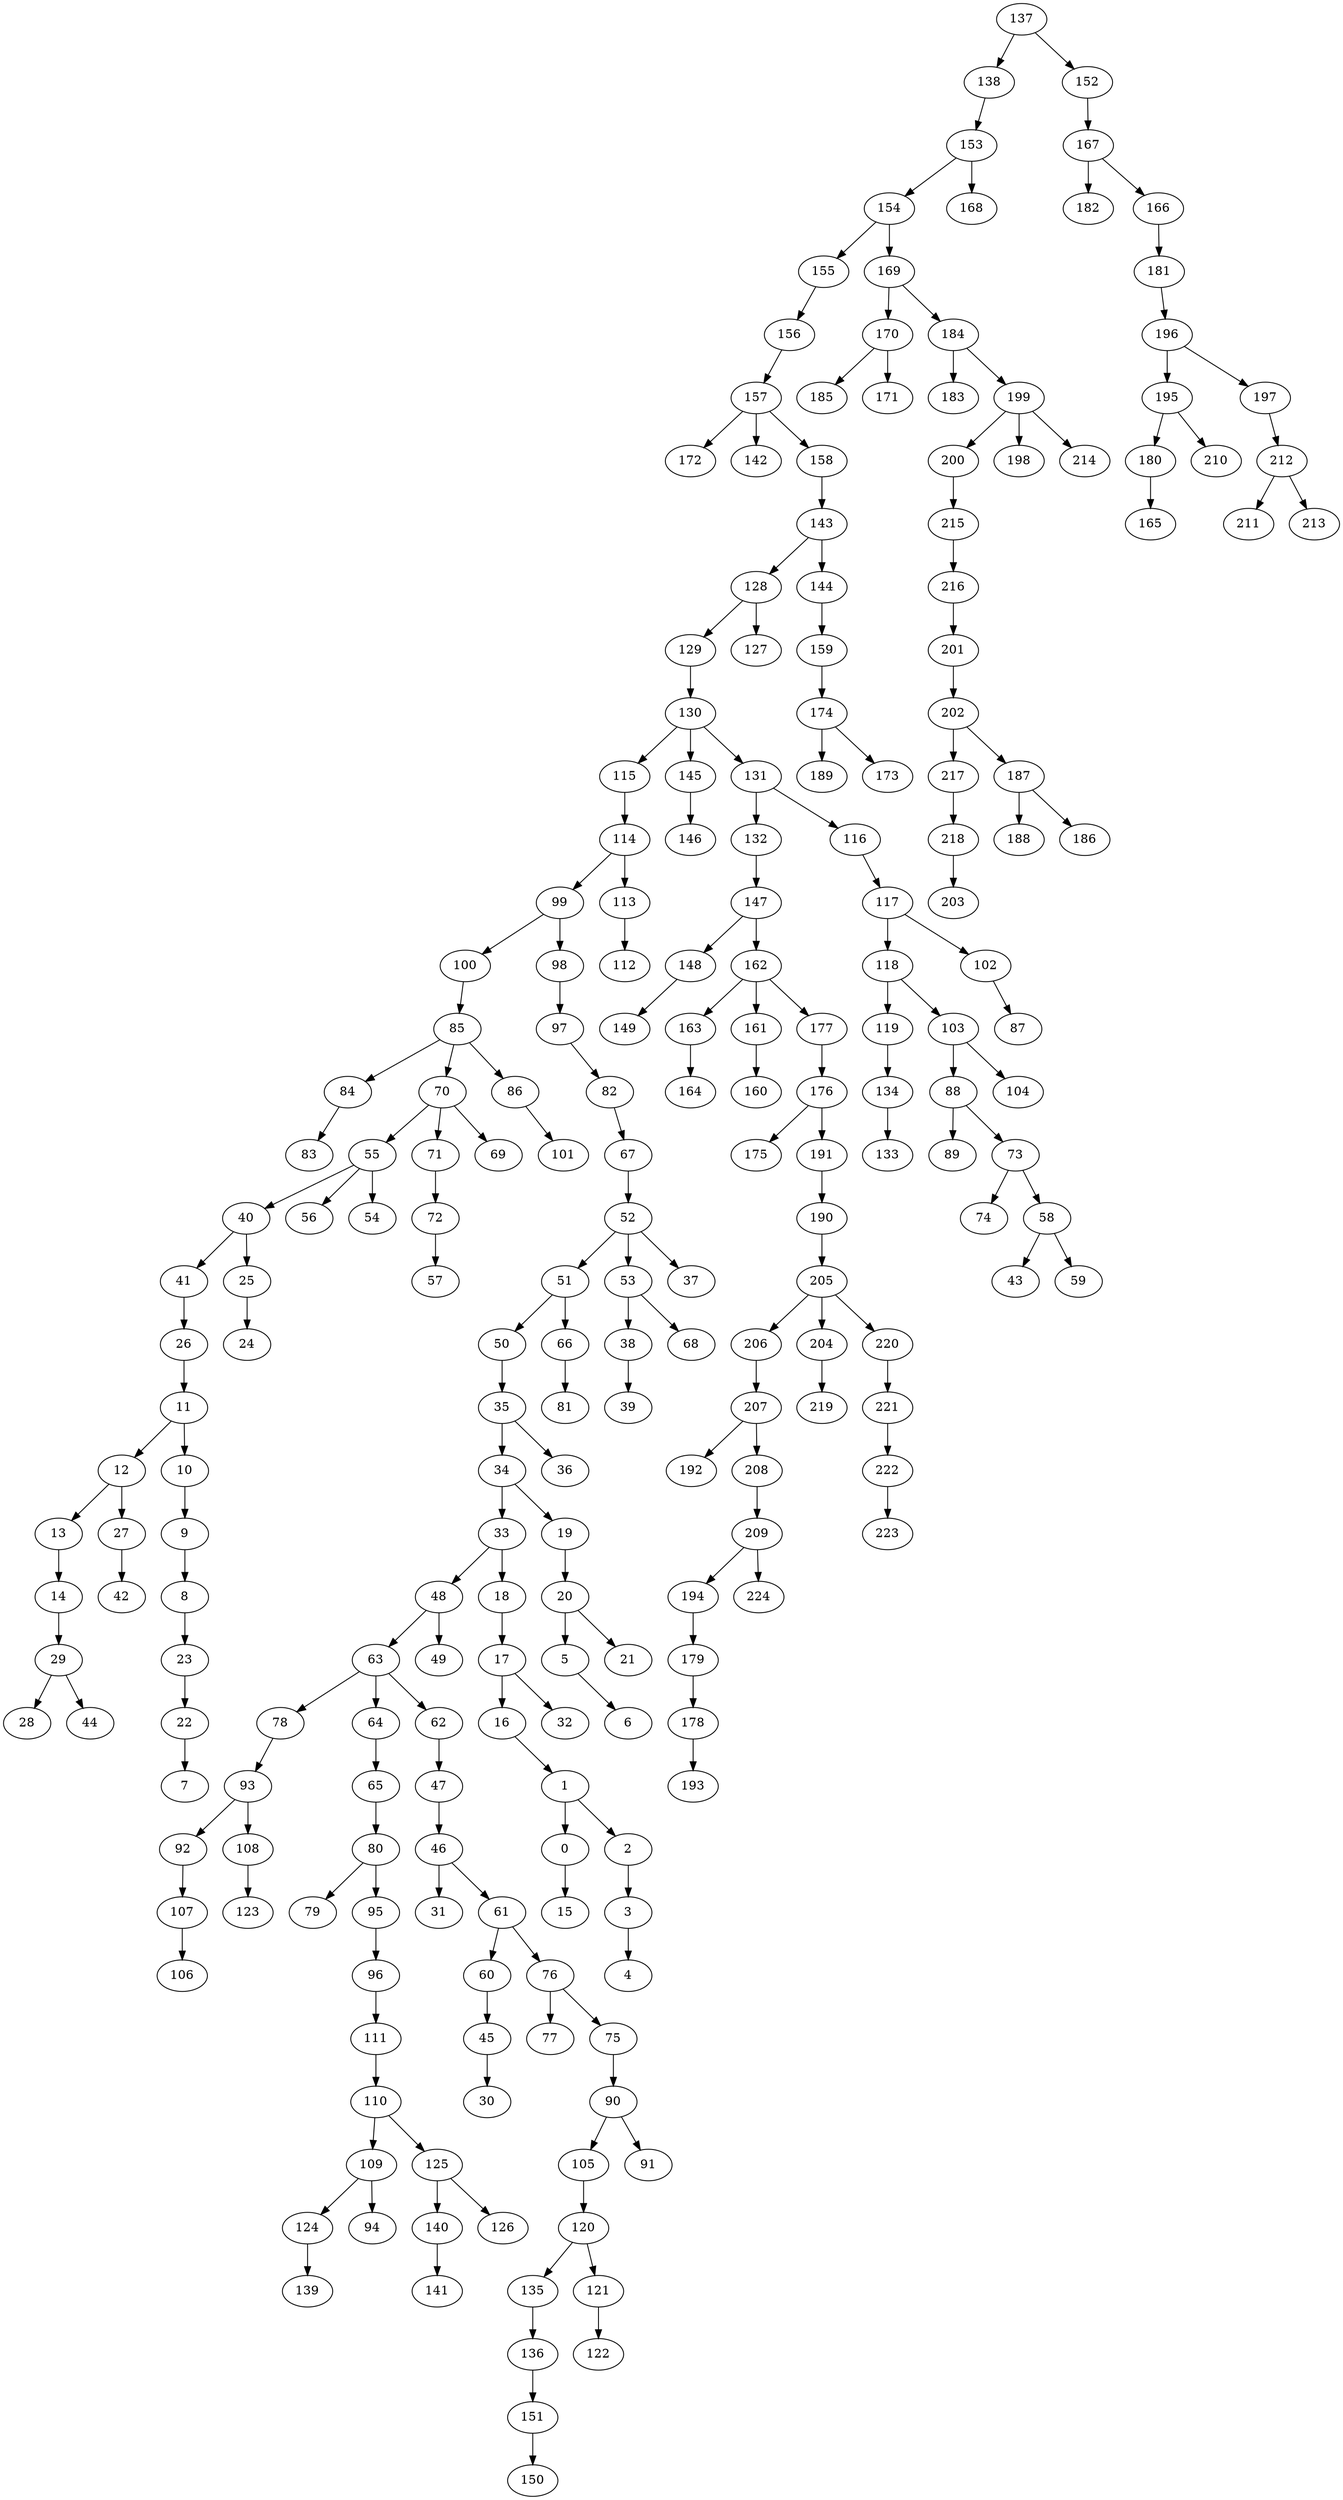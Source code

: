 digraph my_graph {
137 [label=137]
138 [label=138]
152 [label=152]
167 [label=167]
182 [label=182]
153 [label=153]
154 [label=154]
155 [label=155]
169 [label=169]
170 [label=170]
185 [label=185]
168 [label=168]
156 [label=156]
157 [label=157]
172 [label=172]
142 [label=142]
158 [label=158]
143 [label=143]
128 [label=128]
129 [label=129]
130 [label=130]
115 [label=115]
114 [label=114]
99 [label=99]
100 [label=100]
85 [label=85]
84 [label=84]
70 [label=70]
55 [label=55]
40 [label=40]
56 [label=56]
86 [label=86]
101 [label=101]
145 [label=145]
146 [label=146]
54 [label=54]
131 [label=131]
132 [label=132]
147 [label=147]
41 [label=41]
26 [label=26]
11 [label=11]
12 [label=12]
13 [label=13]
71 [label=71]
72 [label=72]
10 [label=10]
27 [label=27]
42 [label=42]
113 [label=113]
112 [label=112]
144 [label=144]
98 [label=98]
97 [label=97]
82 [label=82]
67 [label=67]
52 [label=52]
51 [label=51]
53 [label=53]
50 [label=50]
38 [label=38]
35 [label=35]
34 [label=34]
33 [label=33]
48 [label=48]
63 [label=63]
78 [label=78]
93 [label=93]
92 [label=92]
108 [label=108]
36 [label=36]
107 [label=107]
106 [label=106]
19 [label=19]
20 [label=20]
5 [label=5]
49 [label=49]
64 [label=64]
18 [label=18]
62 [label=62]
47 [label=47]
116 [label=116]
117 [label=117]
118 [label=118]
119 [label=119]
134 [label=134]
103 [label=103]
88 [label=88]
89 [label=89]
133 [label=133]
6 [label=6]
17 [label=17]
16 [label=16]
1 [label=1]
0 [label=0]
2 [label=2]
3 [label=3]
32 [label=32]
4 [label=4]
46 [label=46]
31 [label=31]
61 [label=61]
60 [label=60]
45 [label=45]
76 [label=76]
77 [label=77]
75 [label=75]
90 [label=90]
105 [label=105]
159 [label=159]
184 [label=184]
183 [label=183]
199 [label=199]
200 [label=200]
198 [label=198]
30 [label=30]
68 [label=68]
91 [label=91]
65 [label=65]
57 [label=57]
21 [label=21]
69 [label=69]
102 [label=102]
87 [label=87]
120 [label=120]
135 [label=135]
136 [label=136]
121 [label=121]
122 [label=122]
73 [label=73]
74 [label=74]
58 [label=58]
43 [label=43]
59 [label=59]
14 [label=14]
29 [label=29]
28 [label=28]
148 [label=148]
149 [label=149]
171 [label=171]
15 [label=15]
44 [label=44]
25 [label=25]
80 [label=80]
79 [label=79]
39 [label=39]
95 [label=95]
96 [label=96]
111 [label=111]
110 [label=110]
109 [label=109]
124 [label=124]
139 [label=139]
94 [label=94]
125 [label=125]
140 [label=140]
126 [label=126]
141 [label=141]
83 [label=83]
151 [label=151]
150 [label=150]
166 [label=166]
181 [label=181]
196 [label=196]
195 [label=195]
180 [label=180]
197 [label=197]
212 [label=212]
211 [label=211]
213 [label=213]
165 [label=165]
162 [label=162]
163 [label=163]
164 [label=164]
161 [label=161]
177 [label=177]
176 [label=176]
175 [label=175]
191 [label=191]
190 [label=190]
205 [label=205]
206 [label=206]
204 [label=204]
219 [label=219]
220 [label=220]
207 [label=207]
192 [label=192]
208 [label=208]
209 [label=209]
194 [label=194]
179 [label=179]
178 [label=178]
193 [label=193]
224 [label=224]
221 [label=221]
222 [label=222]
223 [label=223]
174 [label=174]
189 [label=189]
160 [label=160]
9 [label=9]
8 [label=8]
23 [label=23]
22 [label=22]
7 [label=7]
37 [label=37]
173 [label=173]
66 [label=66]
81 [label=81]
123 [label=123]
215 [label=215]
216 [label=216]
201 [label=201]
202 [label=202]
217 [label=217]
218 [label=218]
203 [label=203]
187 [label=187]
188 [label=188]
186 [label=186]
24 [label=24]
127 [label=127]
104 [label=104]
214 [label=214]
210 [label=210]
137->138
137->152
152->167
167->182
138->153
153->154
154->155
154->169
169->170
170->185
153->168
155->156
156->157
157->172
157->142
157->158
158->143
143->128
128->129
129->130
130->115
115->114
114->99
99->100
100->85
85->84
85->70
70->55
55->40
55->56
85->86
86->101
130->145
145->146
55->54
130->131
131->132
132->147
40->41
41->26
26->11
11->12
12->13
70->71
71->72
11->10
12->27
27->42
114->113
113->112
143->144
99->98
98->97
97->82
82->67
67->52
52->51
52->53
51->50
53->38
50->35
35->34
34->33
33->48
48->63
63->78
78->93
93->92
93->108
35->36
92->107
107->106
34->19
19->20
20->5
48->49
63->64
33->18
63->62
62->47
131->116
116->117
117->118
118->119
119->134
118->103
103->88
88->89
134->133
5->6
18->17
17->16
16->1
1->0
1->2
2->3
17->32
3->4
47->46
46->31
46->61
61->60
60->45
61->76
76->77
76->75
75->90
90->105
144->159
169->184
184->183
184->199
199->200
199->198
45->30
53->68
90->91
64->65
72->57
20->21
70->69
117->102
102->87
105->120
120->135
135->136
120->121
121->122
88->73
73->74
73->58
58->43
58->59
13->14
14->29
29->28
147->148
148->149
170->171
0->15
29->44
40->25
65->80
80->79
38->39
80->95
95->96
96->111
111->110
110->109
109->124
124->139
109->94
110->125
125->140
125->126
140->141
84->83
136->151
151->150
167->166
166->181
181->196
196->195
195->180
196->197
197->212
212->211
212->213
180->165
147->162
162->163
163->164
162->161
162->177
177->176
176->175
176->191
191->190
190->205
205->206
205->204
204->219
205->220
206->207
207->192
207->208
208->209
209->194
194->179
179->178
178->193
209->224
220->221
221->222
222->223
159->174
174->189
161->160
10->9
9->8
8->23
23->22
22->7
52->37
174->173
51->66
66->81
108->123
200->215
215->216
216->201
201->202
202->217
217->218
218->203
202->187
187->188
187->186
25->24
128->127
103->104
199->214
195->210
}